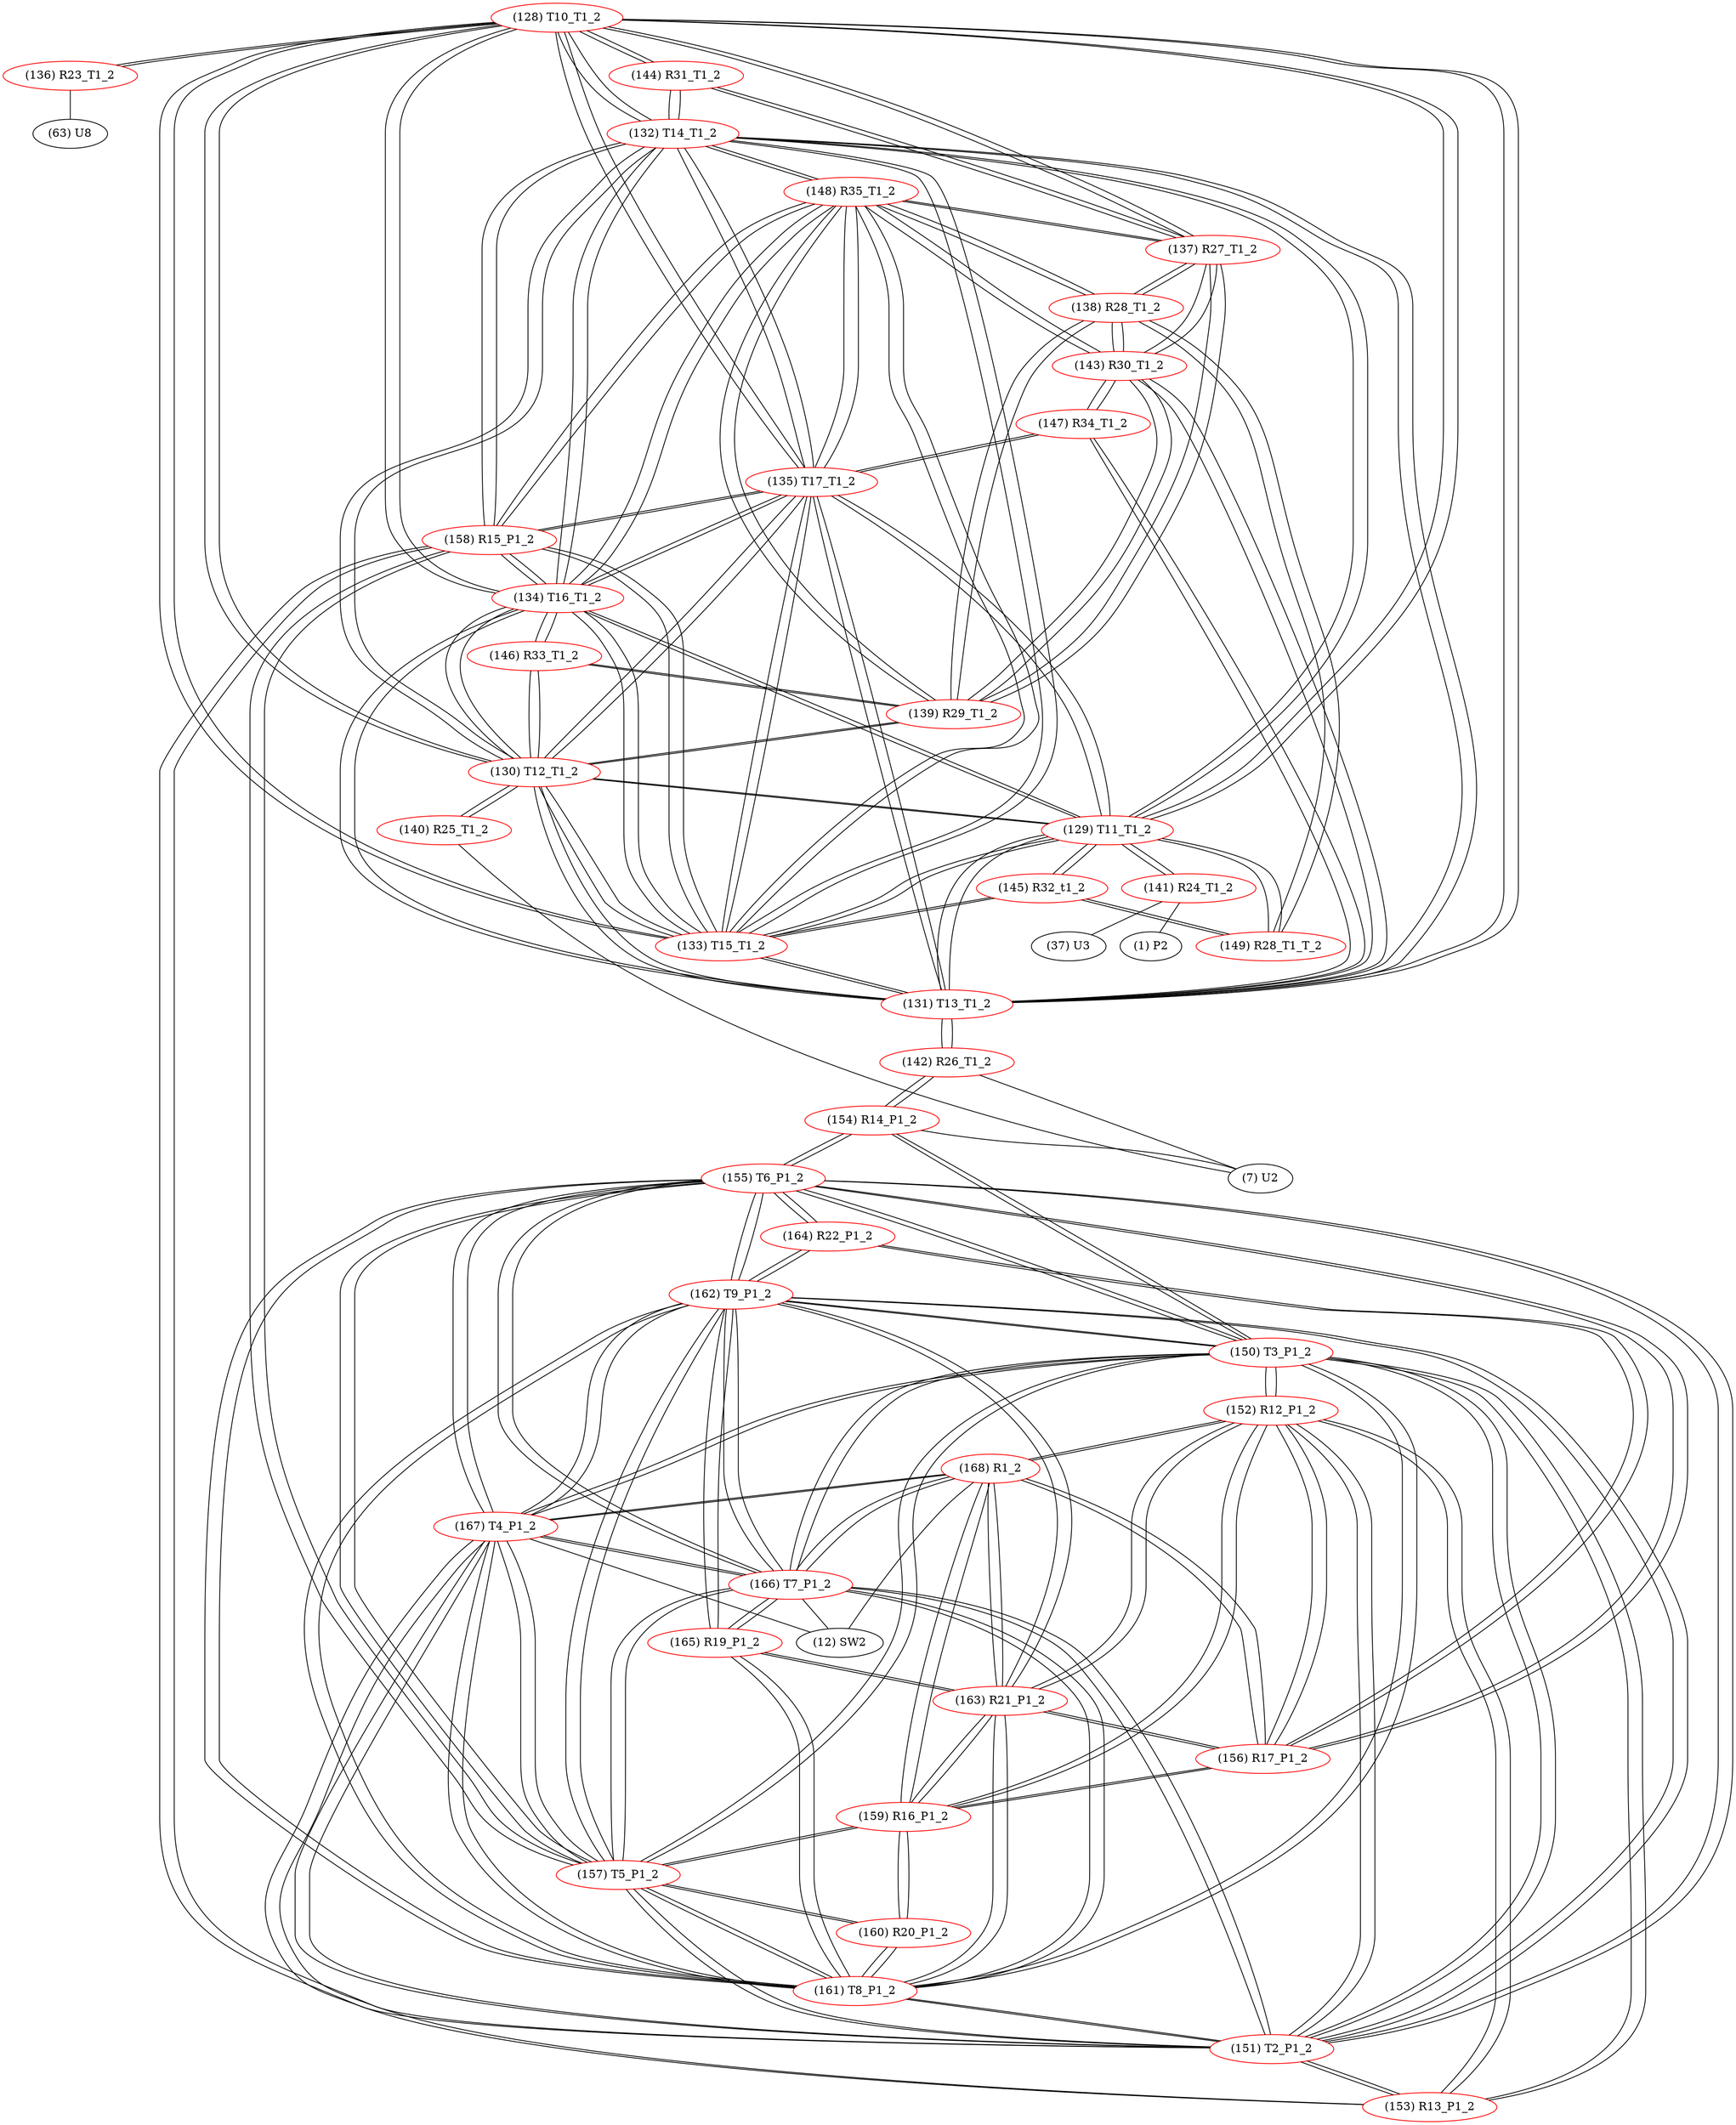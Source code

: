 graph {
	128 [label="(128) T10_T1_2" color=red]
	136 [label="(136) R23_T1_2"]
	144 [label="(144) R31_T1_2"]
	137 [label="(137) R27_T1_2"]
	134 [label="(134) T16_T1_2"]
	135 [label="(135) T17_T1_2"]
	133 [label="(133) T15_T1_2"]
	130 [label="(130) T12_T1_2"]
	132 [label="(132) T14_T1_2"]
	131 [label="(131) T13_T1_2"]
	129 [label="(129) T11_T1_2"]
	129 [label="(129) T11_T1_2" color=red]
	141 [label="(141) R24_T1_2"]
	149 [label="(149) R28_T1_T_2"]
	145 [label="(145) R32_t1_2"]
	128 [label="(128) T10_T1_2"]
	134 [label="(134) T16_T1_2"]
	135 [label="(135) T17_T1_2"]
	133 [label="(133) T15_T1_2"]
	130 [label="(130) T12_T1_2"]
	132 [label="(132) T14_T1_2"]
	131 [label="(131) T13_T1_2"]
	130 [label="(130) T12_T1_2" color=red]
	146 [label="(146) R33_T1_2"]
	139 [label="(139) R29_T1_2"]
	140 [label="(140) R25_T1_2"]
	128 [label="(128) T10_T1_2"]
	134 [label="(134) T16_T1_2"]
	135 [label="(135) T17_T1_2"]
	133 [label="(133) T15_T1_2"]
	132 [label="(132) T14_T1_2"]
	131 [label="(131) T13_T1_2"]
	129 [label="(129) T11_T1_2"]
	131 [label="(131) T13_T1_2" color=red]
	143 [label="(143) R30_T1_2"]
	147 [label="(147) R34_T1_2"]
	142 [label="(142) R26_T1_2"]
	128 [label="(128) T10_T1_2"]
	134 [label="(134) T16_T1_2"]
	135 [label="(135) T17_T1_2"]
	133 [label="(133) T15_T1_2"]
	130 [label="(130) T12_T1_2"]
	132 [label="(132) T14_T1_2"]
	129 [label="(129) T11_T1_2"]
	132 [label="(132) T14_T1_2" color=red]
	128 [label="(128) T10_T1_2"]
	134 [label="(134) T16_T1_2"]
	135 [label="(135) T17_T1_2"]
	133 [label="(133) T15_T1_2"]
	130 [label="(130) T12_T1_2"]
	131 [label="(131) T13_T1_2"]
	129 [label="(129) T11_T1_2"]
	144 [label="(144) R31_T1_2"]
	158 [label="(158) R15_P1_2"]
	148 [label="(148) R35_T1_2"]
	133 [label="(133) T15_T1_2" color=red]
	145 [label="(145) R32_t1_2"]
	128 [label="(128) T10_T1_2"]
	134 [label="(134) T16_T1_2"]
	135 [label="(135) T17_T1_2"]
	130 [label="(130) T12_T1_2"]
	132 [label="(132) T14_T1_2"]
	131 [label="(131) T13_T1_2"]
	129 [label="(129) T11_T1_2"]
	158 [label="(158) R15_P1_2"]
	148 [label="(148) R35_T1_2"]
	134 [label="(134) T16_T1_2" color=red]
	146 [label="(146) R33_T1_2"]
	128 [label="(128) T10_T1_2"]
	135 [label="(135) T17_T1_2"]
	133 [label="(133) T15_T1_2"]
	130 [label="(130) T12_T1_2"]
	132 [label="(132) T14_T1_2"]
	131 [label="(131) T13_T1_2"]
	129 [label="(129) T11_T1_2"]
	158 [label="(158) R15_P1_2"]
	148 [label="(148) R35_T1_2"]
	135 [label="(135) T17_T1_2" color=red]
	147 [label="(147) R34_T1_2"]
	128 [label="(128) T10_T1_2"]
	134 [label="(134) T16_T1_2"]
	133 [label="(133) T15_T1_2"]
	130 [label="(130) T12_T1_2"]
	132 [label="(132) T14_T1_2"]
	131 [label="(131) T13_T1_2"]
	129 [label="(129) T11_T1_2"]
	158 [label="(158) R15_P1_2"]
	148 [label="(148) R35_T1_2"]
	136 [label="(136) R23_T1_2" color=red]
	63 [label="(63) U8"]
	128 [label="(128) T10_T1_2"]
	137 [label="(137) R27_T1_2" color=red]
	143 [label="(143) R30_T1_2"]
	148 [label="(148) R35_T1_2"]
	139 [label="(139) R29_T1_2"]
	138 [label="(138) R28_T1_2"]
	128 [label="(128) T10_T1_2"]
	144 [label="(144) R31_T1_2"]
	138 [label="(138) R28_T1_2" color=red]
	143 [label="(143) R30_T1_2"]
	148 [label="(148) R35_T1_2"]
	139 [label="(139) R29_T1_2"]
	137 [label="(137) R27_T1_2"]
	149 [label="(149) R28_T1_T_2"]
	139 [label="(139) R29_T1_2" color=red]
	143 [label="(143) R30_T1_2"]
	148 [label="(148) R35_T1_2"]
	138 [label="(138) R28_T1_2"]
	137 [label="(137) R27_T1_2"]
	146 [label="(146) R33_T1_2"]
	130 [label="(130) T12_T1_2"]
	140 [label="(140) R25_T1_2" color=red]
	7 [label="(7) U2"]
	130 [label="(130) T12_T1_2"]
	141 [label="(141) R24_T1_2" color=red]
	1 [label="(1) P2"]
	37 [label="(37) U3"]
	129 [label="(129) T11_T1_2"]
	142 [label="(142) R26_T1_2" color=red]
	154 [label="(154) R14_P1_2"]
	7 [label="(7) U2"]
	131 [label="(131) T13_T1_2"]
	143 [label="(143) R30_T1_2" color=red]
	148 [label="(148) R35_T1_2"]
	139 [label="(139) R29_T1_2"]
	138 [label="(138) R28_T1_2"]
	137 [label="(137) R27_T1_2"]
	147 [label="(147) R34_T1_2"]
	131 [label="(131) T13_T1_2"]
	144 [label="(144) R31_T1_2" color=red]
	128 [label="(128) T10_T1_2"]
	137 [label="(137) R27_T1_2"]
	132 [label="(132) T14_T1_2"]
	145 [label="(145) R32_t1_2" color=red]
	133 [label="(133) T15_T1_2"]
	129 [label="(129) T11_T1_2"]
	149 [label="(149) R28_T1_T_2"]
	146 [label="(146) R33_T1_2" color=red]
	134 [label="(134) T16_T1_2"]
	139 [label="(139) R29_T1_2"]
	130 [label="(130) T12_T1_2"]
	147 [label="(147) R34_T1_2" color=red]
	135 [label="(135) T17_T1_2"]
	143 [label="(143) R30_T1_2"]
	131 [label="(131) T13_T1_2"]
	148 [label="(148) R35_T1_2" color=red]
	143 [label="(143) R30_T1_2"]
	139 [label="(139) R29_T1_2"]
	138 [label="(138) R28_T1_2"]
	137 [label="(137) R27_T1_2"]
	158 [label="(158) R15_P1_2"]
	135 [label="(135) T17_T1_2"]
	134 [label="(134) T16_T1_2"]
	133 [label="(133) T15_T1_2"]
	132 [label="(132) T14_T1_2"]
	149 [label="(149) R28_T1_T_2" color=red]
	129 [label="(129) T11_T1_2"]
	145 [label="(145) R32_t1_2"]
	138 [label="(138) R28_T1_2"]
	150 [label="(150) T3_P1_2" color=red]
	167 [label="(167) T4_P1_2"]
	166 [label="(166) T7_P1_2"]
	157 [label="(157) T5_P1_2"]
	162 [label="(162) T9_P1_2"]
	161 [label="(161) T8_P1_2"]
	155 [label="(155) T6_P1_2"]
	151 [label="(151) T2_P1_2"]
	154 [label="(154) R14_P1_2"]
	153 [label="(153) R13_P1_2"]
	152 [label="(152) R12_P1_2"]
	151 [label="(151) T2_P1_2" color=red]
	150 [label="(150) T3_P1_2"]
	167 [label="(167) T4_P1_2"]
	166 [label="(166) T7_P1_2"]
	157 [label="(157) T5_P1_2"]
	162 [label="(162) T9_P1_2"]
	161 [label="(161) T8_P1_2"]
	155 [label="(155) T6_P1_2"]
	153 [label="(153) R13_P1_2"]
	152 [label="(152) R12_P1_2"]
	158 [label="(158) R15_P1_2"]
	152 [label="(152) R12_P1_2" color=red]
	163 [label="(163) R21_P1_2"]
	159 [label="(159) R16_P1_2"]
	156 [label="(156) R17_P1_2"]
	168 [label="(168) R1_2"]
	153 [label="(153) R13_P1_2"]
	150 [label="(150) T3_P1_2"]
	151 [label="(151) T2_P1_2"]
	153 [label="(153) R13_P1_2" color=red]
	167 [label="(167) T4_P1_2"]
	150 [label="(150) T3_P1_2"]
	152 [label="(152) R12_P1_2"]
	151 [label="(151) T2_P1_2"]
	154 [label="(154) R14_P1_2" color=red]
	7 [label="(7) U2"]
	142 [label="(142) R26_T1_2"]
	150 [label="(150) T3_P1_2"]
	155 [label="(155) T6_P1_2"]
	155 [label="(155) T6_P1_2" color=red]
	150 [label="(150) T3_P1_2"]
	167 [label="(167) T4_P1_2"]
	166 [label="(166) T7_P1_2"]
	157 [label="(157) T5_P1_2"]
	162 [label="(162) T9_P1_2"]
	161 [label="(161) T8_P1_2"]
	151 [label="(151) T2_P1_2"]
	154 [label="(154) R14_P1_2"]
	164 [label="(164) R22_P1_2"]
	156 [label="(156) R17_P1_2"]
	156 [label="(156) R17_P1_2" color=red]
	163 [label="(163) R21_P1_2"]
	159 [label="(159) R16_P1_2"]
	152 [label="(152) R12_P1_2"]
	168 [label="(168) R1_2"]
	164 [label="(164) R22_P1_2"]
	155 [label="(155) T6_P1_2"]
	157 [label="(157) T5_P1_2" color=red]
	150 [label="(150) T3_P1_2"]
	167 [label="(167) T4_P1_2"]
	166 [label="(166) T7_P1_2"]
	162 [label="(162) T9_P1_2"]
	161 [label="(161) T8_P1_2"]
	155 [label="(155) T6_P1_2"]
	151 [label="(151) T2_P1_2"]
	158 [label="(158) R15_P1_2"]
	159 [label="(159) R16_P1_2"]
	160 [label="(160) R20_P1_2"]
	158 [label="(158) R15_P1_2" color=red]
	135 [label="(135) T17_T1_2"]
	148 [label="(148) R35_T1_2"]
	134 [label="(134) T16_T1_2"]
	133 [label="(133) T15_T1_2"]
	132 [label="(132) T14_T1_2"]
	151 [label="(151) T2_P1_2"]
	157 [label="(157) T5_P1_2"]
	159 [label="(159) R16_P1_2" color=red]
	163 [label="(163) R21_P1_2"]
	152 [label="(152) R12_P1_2"]
	156 [label="(156) R17_P1_2"]
	168 [label="(168) R1_2"]
	157 [label="(157) T5_P1_2"]
	160 [label="(160) R20_P1_2"]
	160 [label="(160) R20_P1_2" color=red]
	161 [label="(161) T8_P1_2"]
	159 [label="(159) R16_P1_2"]
	157 [label="(157) T5_P1_2"]
	161 [label="(161) T8_P1_2" color=red]
	150 [label="(150) T3_P1_2"]
	167 [label="(167) T4_P1_2"]
	166 [label="(166) T7_P1_2"]
	157 [label="(157) T5_P1_2"]
	162 [label="(162) T9_P1_2"]
	155 [label="(155) T6_P1_2"]
	151 [label="(151) T2_P1_2"]
	163 [label="(163) R21_P1_2"]
	165 [label="(165) R19_P1_2"]
	160 [label="(160) R20_P1_2"]
	162 [label="(162) T9_P1_2" color=red]
	164 [label="(164) R22_P1_2"]
	150 [label="(150) T3_P1_2"]
	167 [label="(167) T4_P1_2"]
	166 [label="(166) T7_P1_2"]
	157 [label="(157) T5_P1_2"]
	161 [label="(161) T8_P1_2"]
	155 [label="(155) T6_P1_2"]
	151 [label="(151) T2_P1_2"]
	163 [label="(163) R21_P1_2"]
	165 [label="(165) R19_P1_2"]
	163 [label="(163) R21_P1_2" color=red]
	159 [label="(159) R16_P1_2"]
	152 [label="(152) R12_P1_2"]
	156 [label="(156) R17_P1_2"]
	168 [label="(168) R1_2"]
	162 [label="(162) T9_P1_2"]
	161 [label="(161) T8_P1_2"]
	165 [label="(165) R19_P1_2"]
	164 [label="(164) R22_P1_2" color=red]
	162 [label="(162) T9_P1_2"]
	155 [label="(155) T6_P1_2"]
	156 [label="(156) R17_P1_2"]
	165 [label="(165) R19_P1_2" color=red]
	162 [label="(162) T9_P1_2"]
	163 [label="(163) R21_P1_2"]
	161 [label="(161) T8_P1_2"]
	166 [label="(166) T7_P1_2"]
	166 [label="(166) T7_P1_2" color=red]
	150 [label="(150) T3_P1_2"]
	167 [label="(167) T4_P1_2"]
	157 [label="(157) T5_P1_2"]
	162 [label="(162) T9_P1_2"]
	161 [label="(161) T8_P1_2"]
	155 [label="(155) T6_P1_2"]
	151 [label="(151) T2_P1_2"]
	168 [label="(168) R1_2"]
	12 [label="(12) SW2"]
	165 [label="(165) R19_P1_2"]
	167 [label="(167) T4_P1_2" color=red]
	150 [label="(150) T3_P1_2"]
	166 [label="(166) T7_P1_2"]
	157 [label="(157) T5_P1_2"]
	162 [label="(162) T9_P1_2"]
	161 [label="(161) T8_P1_2"]
	155 [label="(155) T6_P1_2"]
	151 [label="(151) T2_P1_2"]
	153 [label="(153) R13_P1_2"]
	168 [label="(168) R1_2"]
	12 [label="(12) SW2"]
	168 [label="(168) R1_2" color=red]
	167 [label="(167) T4_P1_2"]
	166 [label="(166) T7_P1_2"]
	12 [label="(12) SW2"]
	163 [label="(163) R21_P1_2"]
	159 [label="(159) R16_P1_2"]
	152 [label="(152) R12_P1_2"]
	156 [label="(156) R17_P1_2"]
	128 -- 136
	128 -- 144
	128 -- 137
	128 -- 134
	128 -- 135
	128 -- 133
	128 -- 130
	128 -- 132
	128 -- 131
	128 -- 129
	129 -- 141
	129 -- 149
	129 -- 145
	129 -- 128
	129 -- 134
	129 -- 135
	129 -- 133
	129 -- 130
	129 -- 132
	129 -- 131
	130 -- 146
	130 -- 139
	130 -- 140
	130 -- 128
	130 -- 134
	130 -- 135
	130 -- 133
	130 -- 132
	130 -- 131
	130 -- 129
	131 -- 143
	131 -- 147
	131 -- 142
	131 -- 128
	131 -- 134
	131 -- 135
	131 -- 133
	131 -- 130
	131 -- 132
	131 -- 129
	132 -- 128
	132 -- 134
	132 -- 135
	132 -- 133
	132 -- 130
	132 -- 131
	132 -- 129
	132 -- 144
	132 -- 158
	132 -- 148
	133 -- 145
	133 -- 128
	133 -- 134
	133 -- 135
	133 -- 130
	133 -- 132
	133 -- 131
	133 -- 129
	133 -- 158
	133 -- 148
	134 -- 146
	134 -- 128
	134 -- 135
	134 -- 133
	134 -- 130
	134 -- 132
	134 -- 131
	134 -- 129
	134 -- 158
	134 -- 148
	135 -- 147
	135 -- 128
	135 -- 134
	135 -- 133
	135 -- 130
	135 -- 132
	135 -- 131
	135 -- 129
	135 -- 158
	135 -- 148
	136 -- 63
	136 -- 128
	137 -- 143
	137 -- 148
	137 -- 139
	137 -- 138
	137 -- 128
	137 -- 144
	138 -- 143
	138 -- 148
	138 -- 139
	138 -- 137
	138 -- 149
	139 -- 143
	139 -- 148
	139 -- 138
	139 -- 137
	139 -- 146
	139 -- 130
	140 -- 7
	140 -- 130
	141 -- 1
	141 -- 37
	141 -- 129
	142 -- 154
	142 -- 7
	142 -- 131
	143 -- 148
	143 -- 139
	143 -- 138
	143 -- 137
	143 -- 147
	143 -- 131
	144 -- 128
	144 -- 137
	144 -- 132
	145 -- 133
	145 -- 129
	145 -- 149
	146 -- 134
	146 -- 139
	146 -- 130
	147 -- 135
	147 -- 143
	147 -- 131
	148 -- 143
	148 -- 139
	148 -- 138
	148 -- 137
	148 -- 158
	148 -- 135
	148 -- 134
	148 -- 133
	148 -- 132
	149 -- 129
	149 -- 145
	149 -- 138
	150 -- 167
	150 -- 166
	150 -- 157
	150 -- 162
	150 -- 161
	150 -- 155
	150 -- 151
	150 -- 154
	150 -- 153
	150 -- 152
	151 -- 150
	151 -- 167
	151 -- 166
	151 -- 157
	151 -- 162
	151 -- 161
	151 -- 155
	151 -- 153
	151 -- 152
	151 -- 158
	152 -- 163
	152 -- 159
	152 -- 156
	152 -- 168
	152 -- 153
	152 -- 150
	152 -- 151
	153 -- 167
	153 -- 150
	153 -- 152
	153 -- 151
	154 -- 7
	154 -- 142
	154 -- 150
	154 -- 155
	155 -- 150
	155 -- 167
	155 -- 166
	155 -- 157
	155 -- 162
	155 -- 161
	155 -- 151
	155 -- 154
	155 -- 164
	155 -- 156
	156 -- 163
	156 -- 159
	156 -- 152
	156 -- 168
	156 -- 164
	156 -- 155
	157 -- 150
	157 -- 167
	157 -- 166
	157 -- 162
	157 -- 161
	157 -- 155
	157 -- 151
	157 -- 158
	157 -- 159
	157 -- 160
	158 -- 135
	158 -- 148
	158 -- 134
	158 -- 133
	158 -- 132
	158 -- 151
	158 -- 157
	159 -- 163
	159 -- 152
	159 -- 156
	159 -- 168
	159 -- 157
	159 -- 160
	160 -- 161
	160 -- 159
	160 -- 157
	161 -- 150
	161 -- 167
	161 -- 166
	161 -- 157
	161 -- 162
	161 -- 155
	161 -- 151
	161 -- 163
	161 -- 165
	161 -- 160
	162 -- 164
	162 -- 150
	162 -- 167
	162 -- 166
	162 -- 157
	162 -- 161
	162 -- 155
	162 -- 151
	162 -- 163
	162 -- 165
	163 -- 159
	163 -- 152
	163 -- 156
	163 -- 168
	163 -- 162
	163 -- 161
	163 -- 165
	164 -- 162
	164 -- 155
	164 -- 156
	165 -- 162
	165 -- 163
	165 -- 161
	165 -- 166
	166 -- 150
	166 -- 167
	166 -- 157
	166 -- 162
	166 -- 161
	166 -- 155
	166 -- 151
	166 -- 168
	166 -- 12
	166 -- 165
	167 -- 150
	167 -- 166
	167 -- 157
	167 -- 162
	167 -- 161
	167 -- 155
	167 -- 151
	167 -- 153
	167 -- 168
	167 -- 12
	168 -- 167
	168 -- 166
	168 -- 12
	168 -- 163
	168 -- 159
	168 -- 152
	168 -- 156
}